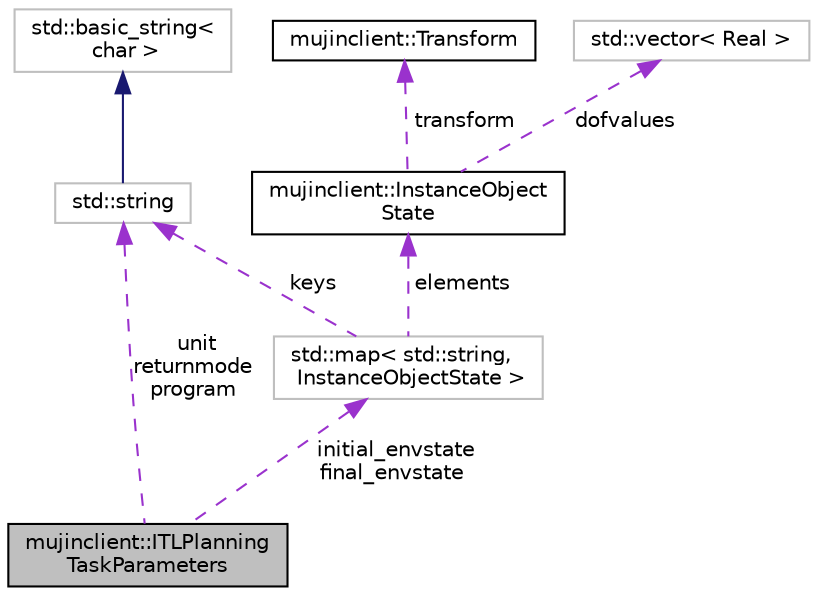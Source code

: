 digraph "mujinclient::ITLPlanningTaskParameters"
{
  bgcolor="transparent";
  edge [fontname="Helvetica",fontsize="10",labelfontname="Helvetica",labelfontsize="10"];
  node [fontname="Helvetica",fontsize="10",shape=record];
  Node1 [label="mujinclient::ITLPlanning\lTaskParameters",height=0.2,width=0.4,color="black", fillcolor="grey75", style="filled" fontcolor="black"];
  Node2 -> Node1 [dir="back",color="darkorchid3",fontsize="10",style="dashed",label=" initial_envstate\nfinal_envstate" ,fontname="Helvetica"];
  Node2 [label="std::map\< std::string,\l InstanceObjectState \>",height=0.2,width=0.4,color="grey75"];
  Node3 -> Node2 [dir="back",color="darkorchid3",fontsize="10",style="dashed",label=" keys" ,fontname="Helvetica"];
  Node3 [label="std::string",height=0.2,width=0.4,color="grey75",tooltip="STL class."];
  Node4 -> Node3 [dir="back",color="midnightblue",fontsize="10",style="solid",fontname="Helvetica"];
  Node4 [label="std::basic_string\<\l char \>",height=0.2,width=0.4,color="grey75",tooltip="STL class."];
  Node5 -> Node2 [dir="back",color="darkorchid3",fontsize="10",style="dashed",label=" elements" ,fontname="Helvetica"];
  Node5 [label="mujinclient::InstanceObject\lState",height=0.2,width=0.4,color="black",URL="$structmujinclient_1_1InstanceObjectState.html"];
  Node6 -> Node5 [dir="back",color="darkorchid3",fontsize="10",style="dashed",label=" transform" ,fontname="Helvetica"];
  Node6 [label="mujinclient::Transform",height=0.2,width=0.4,color="black",URL="$structmujinclient_1_1Transform.html",tooltip="an affine transform"];
  Node7 -> Node5 [dir="back",color="darkorchid3",fontsize="10",style="dashed",label=" dofvalues" ,fontname="Helvetica"];
  Node7 [label="std::vector\< Real \>",height=0.2,width=0.4,color="grey75"];
  Node3 -> Node1 [dir="back",color="darkorchid3",fontsize="10",style="dashed",label=" unit\nreturnmode\nprogram" ,fontname="Helvetica"];
}

